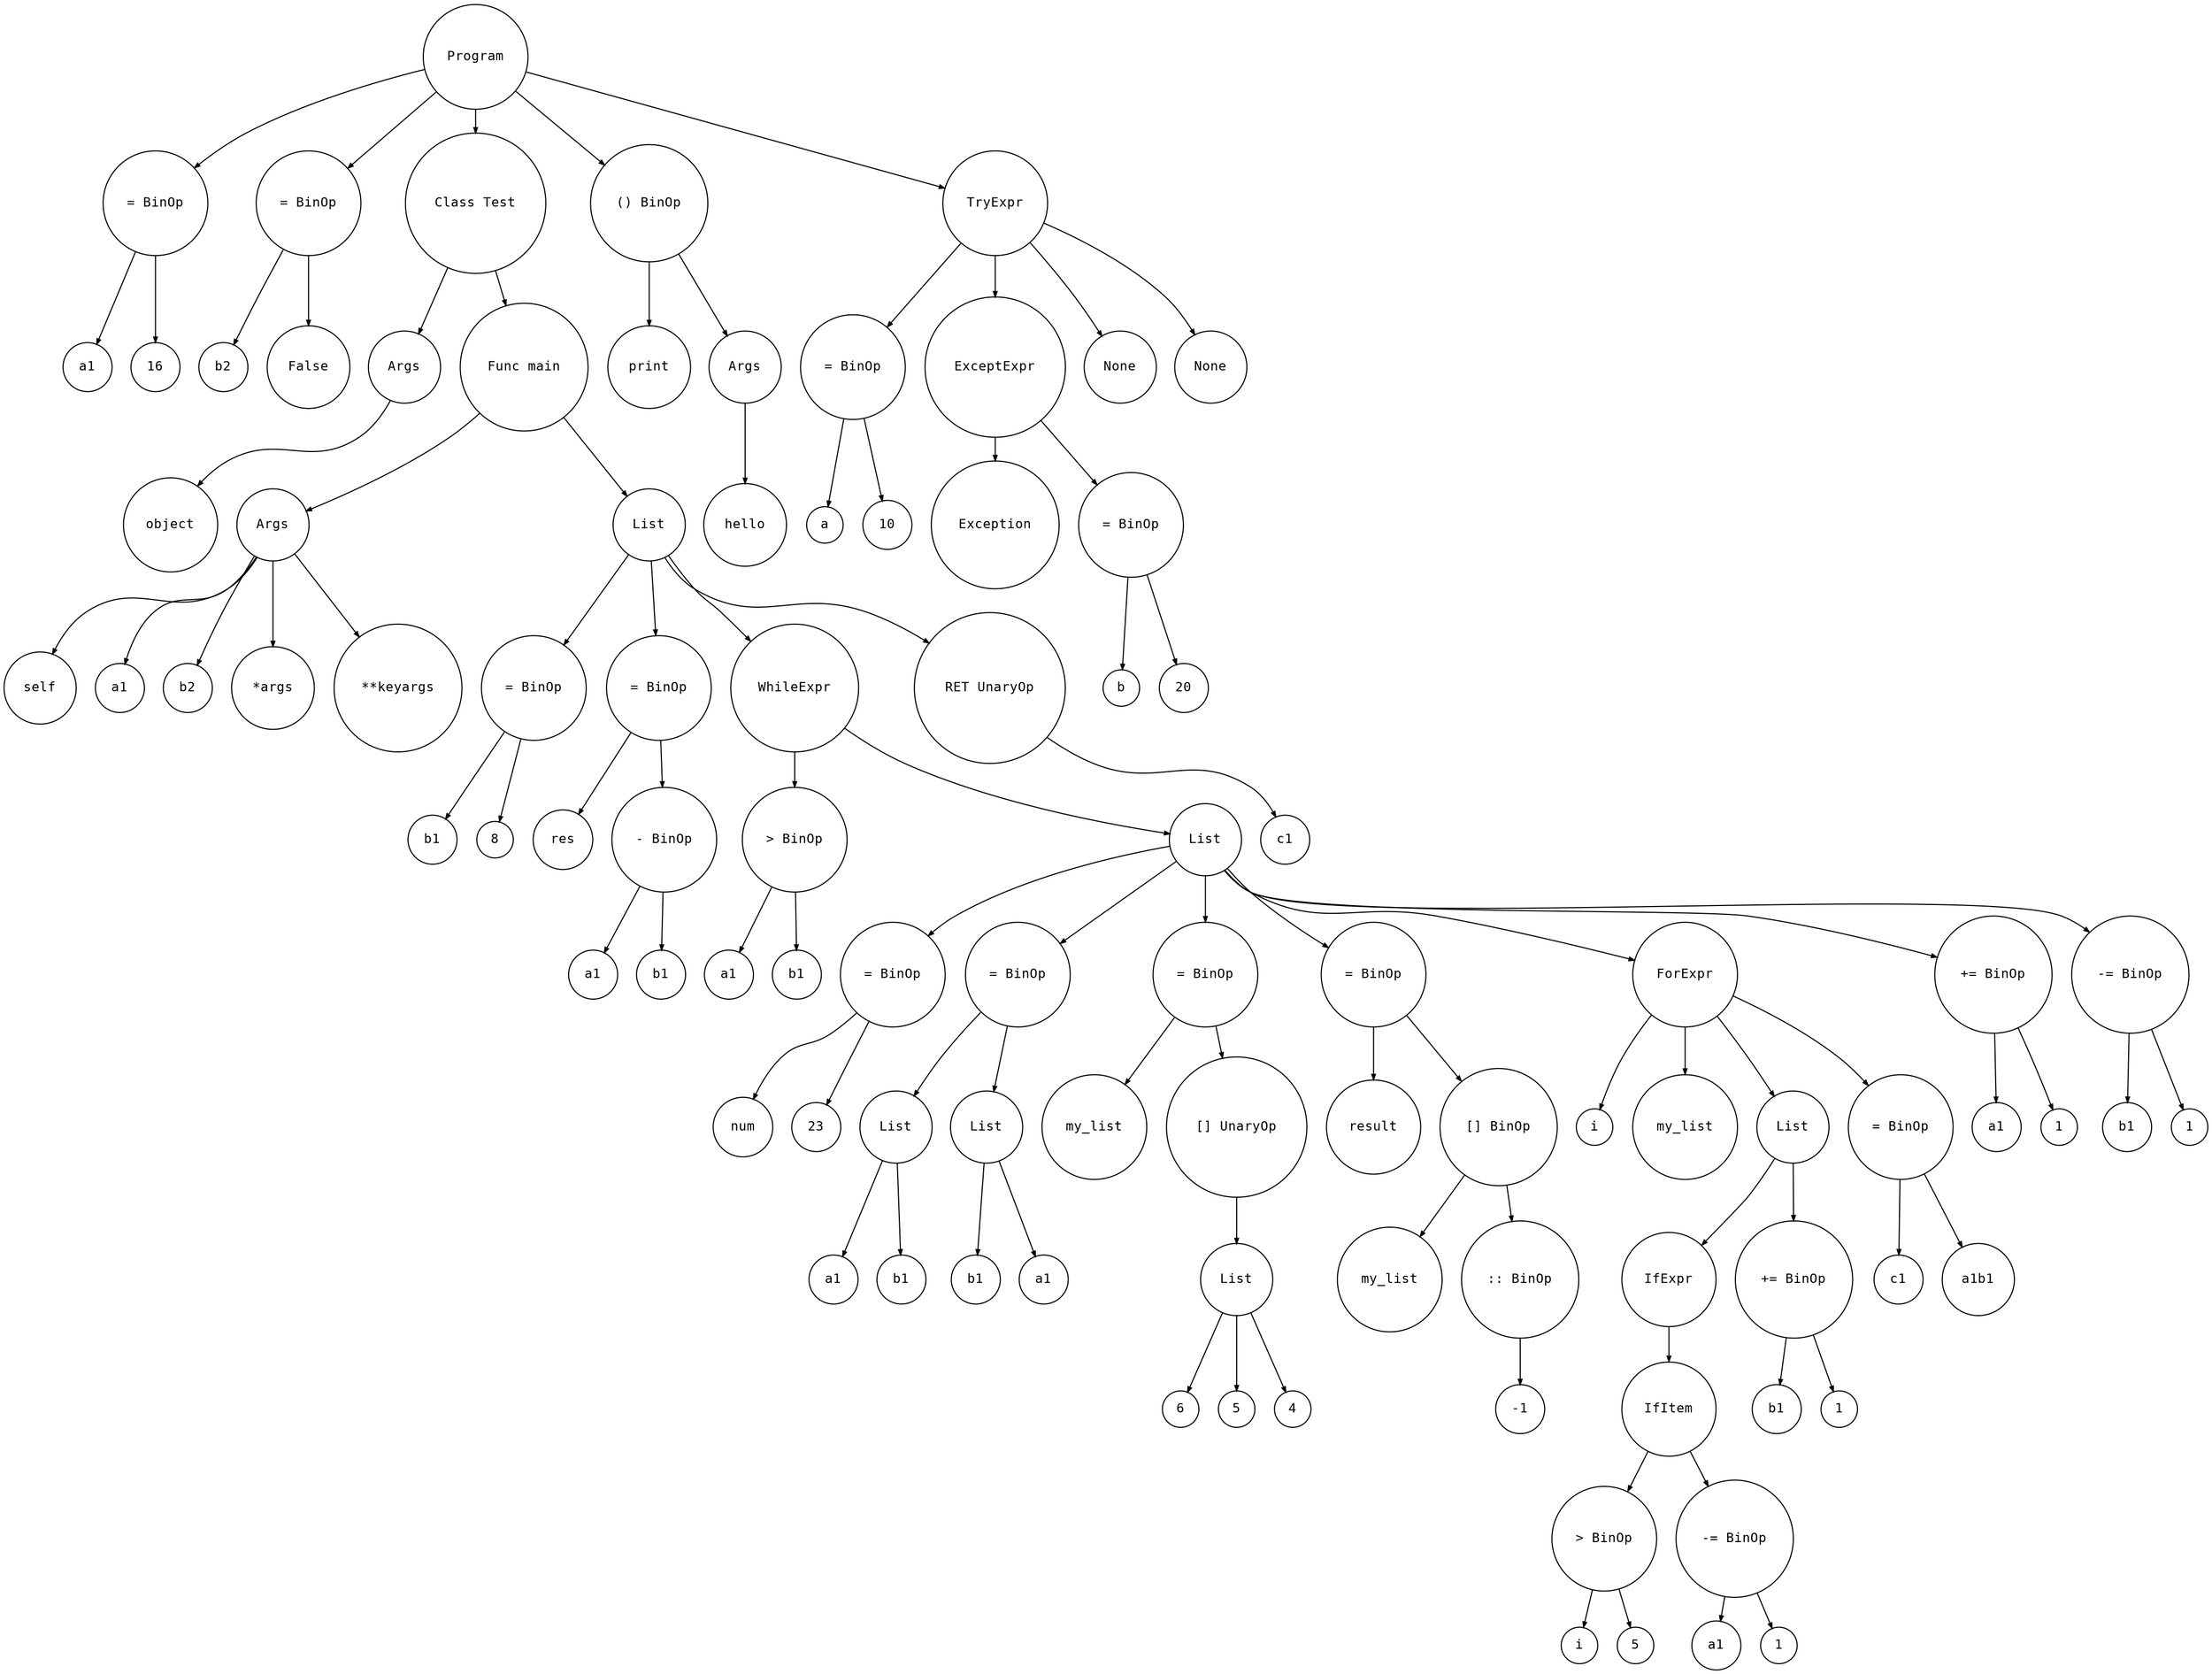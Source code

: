 digraph astgraph {
    node [shape=circle, fontsize=12, fontname="Courier", height=.1];
    ranksep=.3;
    edge [arrowsize=.5]
    node1 [label="= BinOp"]
    Program -> node1
    node2 [label="a1"]
    node1 -> node2
    node3 [label="16"]
    node1 -> node3
    node4 [label="= BinOp"]
    Program -> node4
    node5 [label="b2"]
    node4 -> node5
    node6 [label="False"]
    node4 -> node6
    node7 [label="Class Test"]
    Program -> node7
    node8 [label="Args"]
    node7 -> node8
    node9 [label="object"]
    node8 -> node9
    node10 [label="Func main"]
    node7 -> node10
    node11 [label="Args"]
    node10 -> node11
    node12 [label="self"]
    node11 -> node12    node13 [label="a1"]
    node11 -> node13    node14 [label="b2"]
    node11 -> node14    node15 [label="*args"]
    node11 -> node15    node16 [label="**keyargs"]
    node11 -> node16    node17 [label="List"]
    node10 -> node17
    node18 [label="= BinOp"]
    node17 -> node18
    node19 [label="b1"]
    node18 -> node19
    node20 [label="8"]
    node18 -> node20
    node21 [label="= BinOp"]
    node17 -> node21
    node22 [label="res"]
    node21 -> node22
    node23 [label="- BinOp"]
    node21 -> node23
    node24 [label="a1"]
    node23 -> node24
    node25 [label="b1"]
    node23 -> node25
    node26[label="WhileExpr"]
    node17 -> node26
    node27 [label="> BinOp"]
    node26 -> node27
    node28 [label="a1"]
    node27 -> node28
    node29 [label="b1"]
    node27 -> node29
    node30 [label="List"]
    node26 -> node30
    node31 [label="= BinOp"]
    node30 -> node31
    node32 [label="num"]
    node31 -> node32
    node33 [label="23"]
    node31 -> node33
    node34 [label="= BinOp"]
    node30 -> node34
    node35 [label="List"]
    node34 -> node35
    node36 [label="a1"]
    node35 -> node36
    node37 [label="b1"]
    node35 -> node37
    node38 [label="List"]
    node34 -> node38
    node39 [label="b1"]
    node38 -> node39
    node40 [label="a1"]
    node38 -> node40
    node41 [label="= BinOp"]
    node30 -> node41
    node42 [label="my_list"]
    node41 -> node42
    node43 [label="[] UnaryOp"]
    node41 -> node43
    node44 [label="List"]
    node43 -> node44
    node45 [label="6"]
    node44 -> node45
    node46 [label="5"]
    node44 -> node46
    node47 [label="4"]
    node44 -> node47
    node48 [label="= BinOp"]
    node30 -> node48
    node49 [label="result"]
    node48 -> node49
    node50 [label="[] BinOp"]
    node48 -> node50
    node51 [label="my_list"]
    node50 -> node51
    node52 [label=":: BinOp"]
    node50 -> node52
    node53 [label="-1"]
    node52 -> node53
    node54[label="ForExpr"]
    node30 -> node54
    node55 [label="i"]
    node54 -> node55
    node56 [label="my_list"]
    node54 -> node56
    node57 [label="List"]
    node54 -> node57
    node58 [label="IfExpr"]
    node57 -> node58
    node59 [label="IfItem"]
    node58 -> node59
    node60 [label="> BinOp"]
    node59 -> node60
    node61 [label="i"]
    node60 -> node61
    node62 [label="5"]
    node60 -> node62
    node63 [label="-= BinOp"]
    node59 -> node63
    node64 [label="a1"]
    node63 -> node64
    node65 [label="1"]
    node63 -> node65
    node66 [label="+= BinOp"]
    node57 -> node66
    node67 [label="b1"]
    node66 -> node67
    node68 [label="1"]
    node66 -> node68
    node69 [label="= BinOp"]
    node54 -> node69
    node70 [label="c1"]
    node69 -> node70
    node71 [label="a1b1"]
    node69 -> node71
    node72 [label="+= BinOp"]
    node30 -> node72
    node73 [label="a1"]
    node72 -> node73
    node74 [label="1"]
    node72 -> node74
    node75 [label="-= BinOp"]
    node30 -> node75
    node76 [label="b1"]
    node75 -> node76
    node77 [label="1"]
    node75 -> node77
    node78 [label="RET UnaryOp"]
    node17 -> node78
    node79 [label="c1"]
    node78 -> node79
    node80 [label="() BinOp"]
    Program -> node80
    node81 [label="print"]
    node80 -> node81
    node82 [label="Args"]
    node80 -> node82
    node83 [label="hello"]
    node82 -> node83
    node84 [label="TryExpr"]
    Program -> node84
    node85 [label="= BinOp"]
    node84 -> node85
    node86 [label="a"]
    node85 -> node86
    node87 [label="10"]
    node85 -> node87
    node88 [label="ExceptExpr"]
    node84 -> node88
    node89 [label="Exception"]
    node88 -> node89
    node90 [label="= BinOp"]
    node88 -> node90
    node91 [label="b"]
    node90 -> node91
    node92 [label="20"]
    node90 -> node92
    node93 [label="None"]
    node84 -> node93
    node94 [label="None"]
    node84 -> node94
}